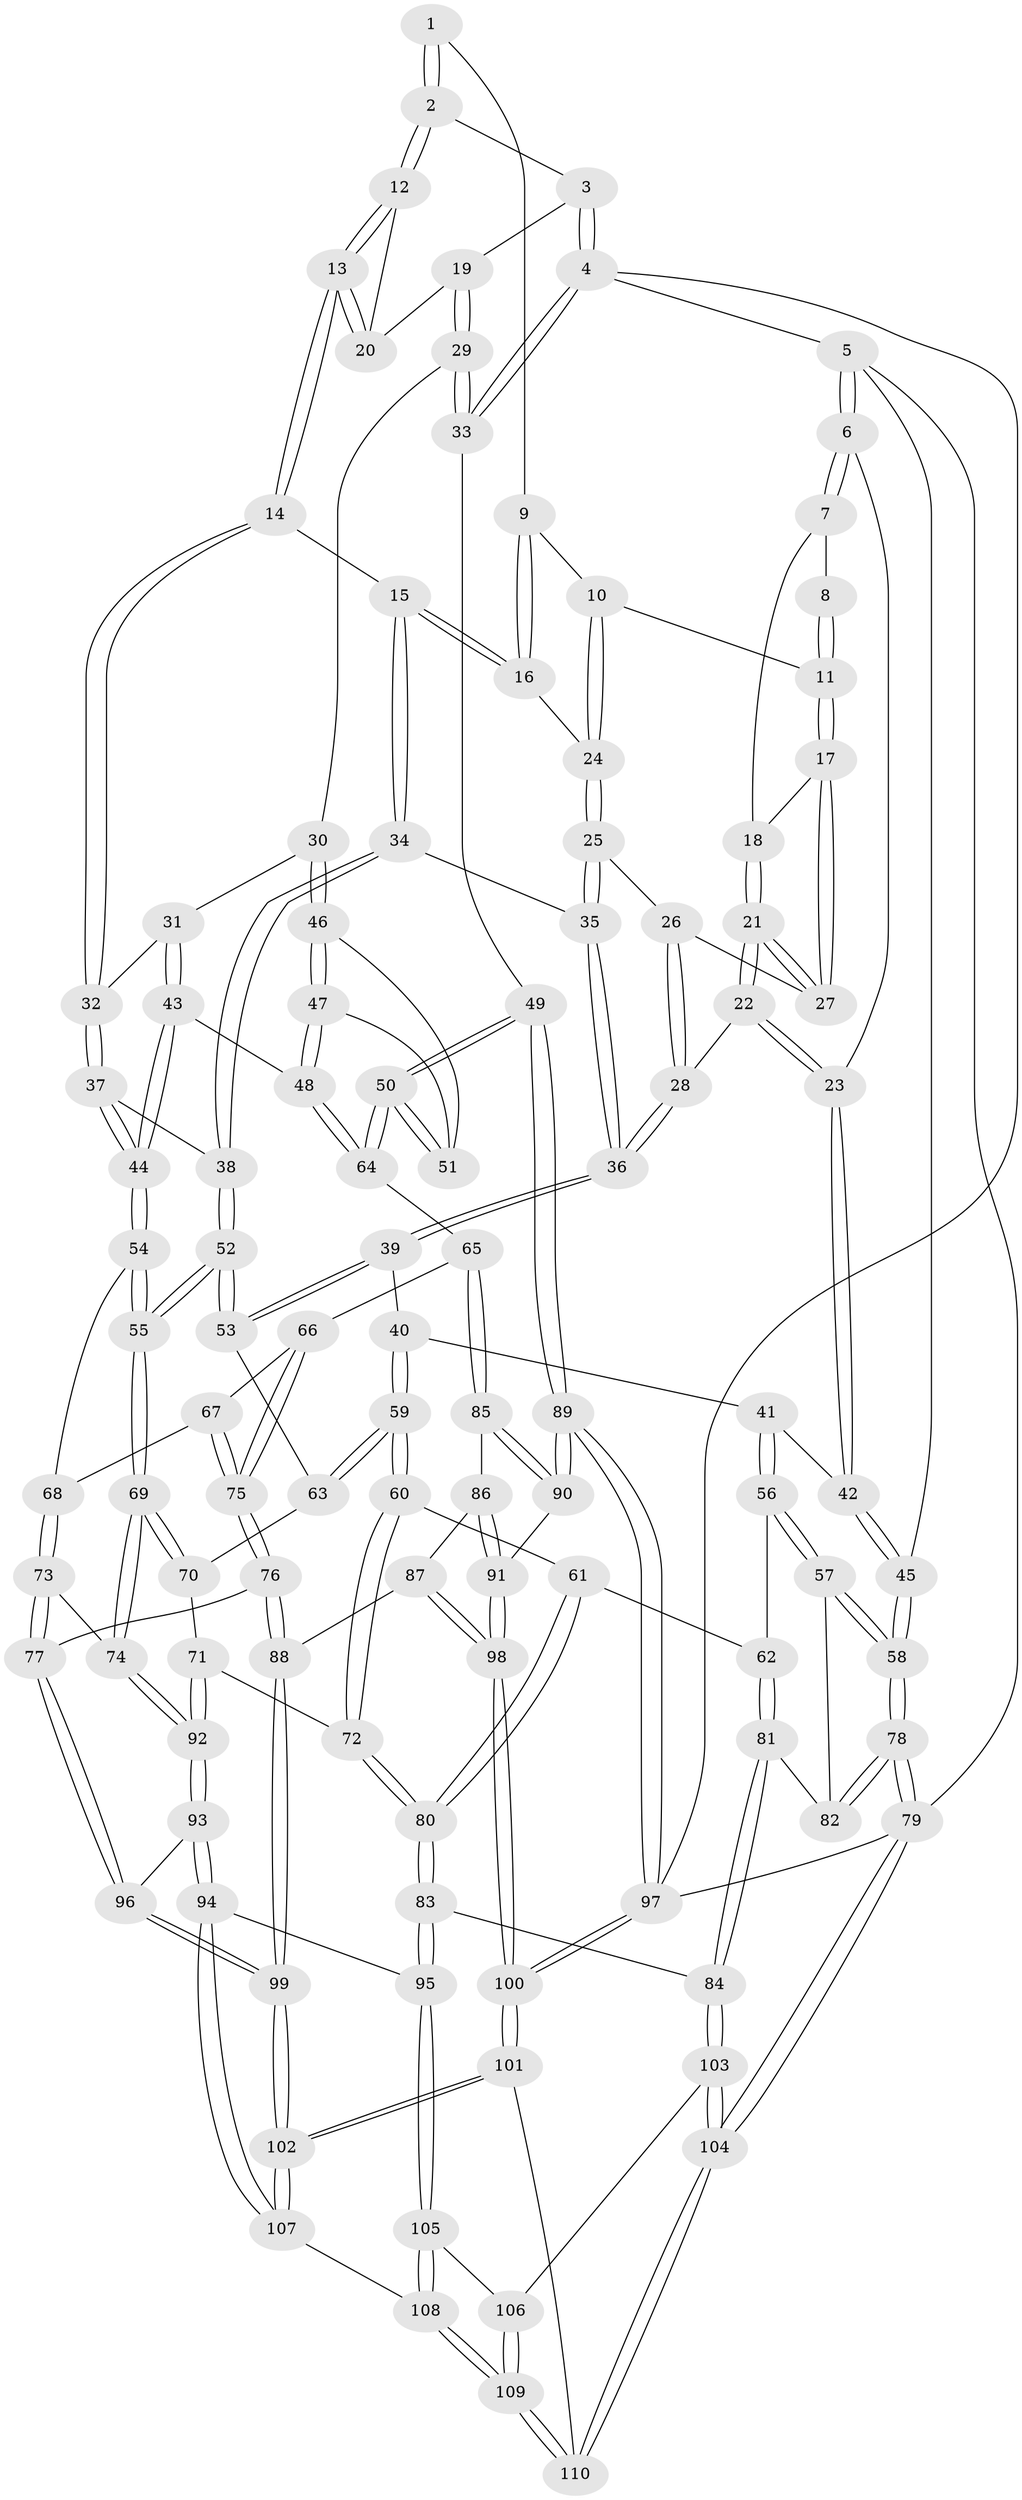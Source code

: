 // coarse degree distribution, {3: 0.07792207792207792, 5: 0.33766233766233766, 6: 0.15584415584415584, 4: 0.4155844155844156, 2: 0.012987012987012988}
// Generated by graph-tools (version 1.1) at 2025/52/02/27/25 19:52:40]
// undirected, 110 vertices, 272 edges
graph export_dot {
graph [start="1"]
  node [color=gray90,style=filled];
  1 [pos="+0.5364044973392639+0"];
  2 [pos="+0.7123081505183503+0"];
  3 [pos="+0.7690612322506047+0"];
  4 [pos="+1+0"];
  5 [pos="+0+0"];
  6 [pos="+0+0"];
  7 [pos="+0.18877134873547344+0"];
  8 [pos="+0.40798151724435505+0"];
  9 [pos="+0.5269981526778041+0"];
  10 [pos="+0.4455871837320832+0.14007744356613366"];
  11 [pos="+0.39998068803567066+0.11018183273900237"];
  12 [pos="+0.7119322573512229+0"];
  13 [pos="+0.680167177648898+0.17260365352550613"];
  14 [pos="+0.6628968439610671+0.20088543528352396"];
  15 [pos="+0.5879247528872005+0.2139684487772605"];
  16 [pos="+0.5468738561179803+0.1862992577859394"];
  17 [pos="+0.34316175955104455+0.14165695180884866"];
  18 [pos="+0.2278662760293644+0.021927229355282508"];
  19 [pos="+0.9129319300118053+0.17134229847633095"];
  20 [pos="+0.8221760838894332+0.15816714910195762"];
  21 [pos="+0.19322889684990122+0.1811011313696475"];
  22 [pos="+0.167966932766868+0.23316761907302636"];
  23 [pos="+0.15745248196058811+0.23951000066099135"];
  24 [pos="+0.47857028226008175+0.1772289413644802"];
  25 [pos="+0.3875624090038603+0.2583619240733336"];
  26 [pos="+0.34340517523746306+0.2002063219407538"];
  27 [pos="+0.34246224974295925+0.14362079358124966"];
  28 [pos="+0.20606028003460547+0.23953568121445912"];
  29 [pos="+0.9284907278183628+0.1843792833147638"];
  30 [pos="+0.8156693005689558+0.310285688021981"];
  31 [pos="+0.7346387981078913+0.2808488311382591"];
  32 [pos="+0.6974544325383021+0.2520432915995358"];
  33 [pos="+1+0.22018178195201307"];
  34 [pos="+0.5481511091203192+0.29632766310252834"];
  35 [pos="+0.3819744712785281+0.3282712861284976"];
  36 [pos="+0.37797510745055046+0.33448475523852284"];
  37 [pos="+0.65572338964394+0.3570612222155834"];
  38 [pos="+0.5614478548233679+0.36887487097663935"];
  39 [pos="+0.3676644554566321+0.39389416917760506"];
  40 [pos="+0.2075221692813775+0.3824675040614688"];
  41 [pos="+0.14835917002272125+0.36274714438259803"];
  42 [pos="+0.12857567679973006+0.284524589890592"];
  43 [pos="+0.7002750615208014+0.45863623067010323"];
  44 [pos="+0.6988530931078066+0.4590805798356957"];
  45 [pos="+0+0.26569687014924"];
  46 [pos="+0.8205526489331937+0.32439215222490303"];
  47 [pos="+0.753564146084924+0.4518509794618634"];
  48 [pos="+0.748834048104088+0.4578548925133401"];
  49 [pos="+1+0.49317766580822187"];
  50 [pos="+1+0.48294224942451247"];
  51 [pos="+0.9090738362722206+0.40030517270941673"];
  52 [pos="+0.5435856023672078+0.47970075463838713"];
  53 [pos="+0.37092988060054605+0.4024091703886492"];
  54 [pos="+0.670815061568272+0.47917186317999355"];
  55 [pos="+0.5586271997100004+0.5042683065147394"];
  56 [pos="+0.09204546349454737+0.4948007106696823"];
  57 [pos="+0+0.5389338683039478"];
  58 [pos="+0+0.5275495090754204"];
  59 [pos="+0.2604106211834431+0.5155009168746577"];
  60 [pos="+0.21816566086493444+0.5530785526236388"];
  61 [pos="+0.1932069954001838+0.561178276475285"];
  62 [pos="+0.1847050791212112+0.5620768990144221"];
  63 [pos="+0.3378267414017823+0.4821147202022635"];
  64 [pos="+0.839917505225196+0.5329548798995966"];
  65 [pos="+0.8015795741781554+0.5998586629182557"];
  66 [pos="+0.7809692119494767+0.603283430260405"];
  67 [pos="+0.7107960856497403+0.5580813481421825"];
  68 [pos="+0.7106168709952769+0.5578168633286015"];
  69 [pos="+0.5361229690428005+0.5964471474262406"];
  70 [pos="+0.3418493672557449+0.49186995800901684"];
  71 [pos="+0.37346408733443587+0.6364722908981281"];
  72 [pos="+0.36476893646204817+0.6389999909760772"];
  73 [pos="+0.5988603335575183+0.6567826608822555"];
  74 [pos="+0.5353165345046973+0.602138448393494"];
  75 [pos="+0.6659250016391141+0.6918073130209386"];
  76 [pos="+0.6633610845770086+0.6944717220759905"];
  77 [pos="+0.6129001697446029+0.6700304914509241"];
  78 [pos="+0+1"];
  79 [pos="+0+1"];
  80 [pos="+0.2970907128398274+0.6914186523760466"];
  81 [pos="+0.15127571689726851+0.7355438504969343"];
  82 [pos="+0.05793342417700944+0.6722737894342"];
  83 [pos="+0.28262044943021614+0.7114918769715662"];
  84 [pos="+0.15553812969996592+0.7463447060512512"];
  85 [pos="+0.8212620153265644+0.6407398798730417"];
  86 [pos="+0.8160673619935812+0.660912553534148"];
  87 [pos="+0.7369239451329357+0.7255197163213554"];
  88 [pos="+0.6785682796587138+0.7194145794410657"];
  89 [pos="+1+0.6149281129849552"];
  90 [pos="+0.9285367960795042+0.6746627415527499"];
  91 [pos="+0.841043363469792+0.7576026983634188"];
  92 [pos="+0.4505111361984738+0.6562013521540052"];
  93 [pos="+0.4420329596477239+0.7896456579216733"];
  94 [pos="+0.441123353647342+0.7917710084311752"];
  95 [pos="+0.35985582709740893+0.8284148951793182"];
  96 [pos="+0.5546903135710177+0.7786589768333366"];
  97 [pos="+1+1"];
  98 [pos="+0.834139066800962+0.7748892143848705"];
  99 [pos="+0.6656851158935514+0.9298117271434917"];
  100 [pos="+0.9491084124840378+1"];
  101 [pos="+0.7643174875514419+1"];
  102 [pos="+0.6718889338881517+0.9784873979903747"];
  103 [pos="+0.11949632103952176+0.9060543927765397"];
  104 [pos="+0+1"];
  105 [pos="+0.343876041450381+0.8511786441754541"];
  106 [pos="+0.21418349212987203+0.8981481157365849"];
  107 [pos="+0.49443060078560525+0.8686289086522389"];
  108 [pos="+0.4008497484783769+0.9592502271958502"];
  109 [pos="+0.40614154078414744+1"];
  110 [pos="+0.4564148853590078+1"];
  1 -- 2;
  1 -- 2;
  1 -- 9;
  2 -- 3;
  2 -- 12;
  2 -- 12;
  3 -- 4;
  3 -- 4;
  3 -- 19;
  4 -- 5;
  4 -- 33;
  4 -- 33;
  4 -- 97;
  5 -- 6;
  5 -- 6;
  5 -- 45;
  5 -- 79;
  6 -- 7;
  6 -- 7;
  6 -- 23;
  7 -- 8;
  7 -- 18;
  8 -- 11;
  8 -- 11;
  9 -- 10;
  9 -- 16;
  9 -- 16;
  10 -- 11;
  10 -- 24;
  10 -- 24;
  11 -- 17;
  11 -- 17;
  12 -- 13;
  12 -- 13;
  12 -- 20;
  13 -- 14;
  13 -- 14;
  13 -- 20;
  13 -- 20;
  14 -- 15;
  14 -- 32;
  14 -- 32;
  15 -- 16;
  15 -- 16;
  15 -- 34;
  15 -- 34;
  16 -- 24;
  17 -- 18;
  17 -- 27;
  17 -- 27;
  18 -- 21;
  18 -- 21;
  19 -- 20;
  19 -- 29;
  19 -- 29;
  21 -- 22;
  21 -- 22;
  21 -- 27;
  21 -- 27;
  22 -- 23;
  22 -- 23;
  22 -- 28;
  23 -- 42;
  23 -- 42;
  24 -- 25;
  24 -- 25;
  25 -- 26;
  25 -- 35;
  25 -- 35;
  26 -- 27;
  26 -- 28;
  26 -- 28;
  28 -- 36;
  28 -- 36;
  29 -- 30;
  29 -- 33;
  29 -- 33;
  30 -- 31;
  30 -- 46;
  30 -- 46;
  31 -- 32;
  31 -- 43;
  31 -- 43;
  32 -- 37;
  32 -- 37;
  33 -- 49;
  34 -- 35;
  34 -- 38;
  34 -- 38;
  35 -- 36;
  35 -- 36;
  36 -- 39;
  36 -- 39;
  37 -- 38;
  37 -- 44;
  37 -- 44;
  38 -- 52;
  38 -- 52;
  39 -- 40;
  39 -- 53;
  39 -- 53;
  40 -- 41;
  40 -- 59;
  40 -- 59;
  41 -- 42;
  41 -- 56;
  41 -- 56;
  42 -- 45;
  42 -- 45;
  43 -- 44;
  43 -- 44;
  43 -- 48;
  44 -- 54;
  44 -- 54;
  45 -- 58;
  45 -- 58;
  46 -- 47;
  46 -- 47;
  46 -- 51;
  47 -- 48;
  47 -- 48;
  47 -- 51;
  48 -- 64;
  48 -- 64;
  49 -- 50;
  49 -- 50;
  49 -- 89;
  49 -- 89;
  50 -- 51;
  50 -- 51;
  50 -- 64;
  50 -- 64;
  52 -- 53;
  52 -- 53;
  52 -- 55;
  52 -- 55;
  53 -- 63;
  54 -- 55;
  54 -- 55;
  54 -- 68;
  55 -- 69;
  55 -- 69;
  56 -- 57;
  56 -- 57;
  56 -- 62;
  57 -- 58;
  57 -- 58;
  57 -- 82;
  58 -- 78;
  58 -- 78;
  59 -- 60;
  59 -- 60;
  59 -- 63;
  59 -- 63;
  60 -- 61;
  60 -- 72;
  60 -- 72;
  61 -- 62;
  61 -- 80;
  61 -- 80;
  62 -- 81;
  62 -- 81;
  63 -- 70;
  64 -- 65;
  65 -- 66;
  65 -- 85;
  65 -- 85;
  66 -- 67;
  66 -- 75;
  66 -- 75;
  67 -- 68;
  67 -- 75;
  67 -- 75;
  68 -- 73;
  68 -- 73;
  69 -- 70;
  69 -- 70;
  69 -- 74;
  69 -- 74;
  70 -- 71;
  71 -- 72;
  71 -- 92;
  71 -- 92;
  72 -- 80;
  72 -- 80;
  73 -- 74;
  73 -- 77;
  73 -- 77;
  74 -- 92;
  74 -- 92;
  75 -- 76;
  75 -- 76;
  76 -- 77;
  76 -- 88;
  76 -- 88;
  77 -- 96;
  77 -- 96;
  78 -- 79;
  78 -- 79;
  78 -- 82;
  78 -- 82;
  79 -- 104;
  79 -- 104;
  79 -- 97;
  80 -- 83;
  80 -- 83;
  81 -- 82;
  81 -- 84;
  81 -- 84;
  83 -- 84;
  83 -- 95;
  83 -- 95;
  84 -- 103;
  84 -- 103;
  85 -- 86;
  85 -- 90;
  85 -- 90;
  86 -- 87;
  86 -- 91;
  86 -- 91;
  87 -- 88;
  87 -- 98;
  87 -- 98;
  88 -- 99;
  88 -- 99;
  89 -- 90;
  89 -- 90;
  89 -- 97;
  89 -- 97;
  90 -- 91;
  91 -- 98;
  91 -- 98;
  92 -- 93;
  92 -- 93;
  93 -- 94;
  93 -- 94;
  93 -- 96;
  94 -- 95;
  94 -- 107;
  94 -- 107;
  95 -- 105;
  95 -- 105;
  96 -- 99;
  96 -- 99;
  97 -- 100;
  97 -- 100;
  98 -- 100;
  98 -- 100;
  99 -- 102;
  99 -- 102;
  100 -- 101;
  100 -- 101;
  101 -- 102;
  101 -- 102;
  101 -- 110;
  102 -- 107;
  102 -- 107;
  103 -- 104;
  103 -- 104;
  103 -- 106;
  104 -- 110;
  104 -- 110;
  105 -- 106;
  105 -- 108;
  105 -- 108;
  106 -- 109;
  106 -- 109;
  107 -- 108;
  108 -- 109;
  108 -- 109;
  109 -- 110;
  109 -- 110;
}

